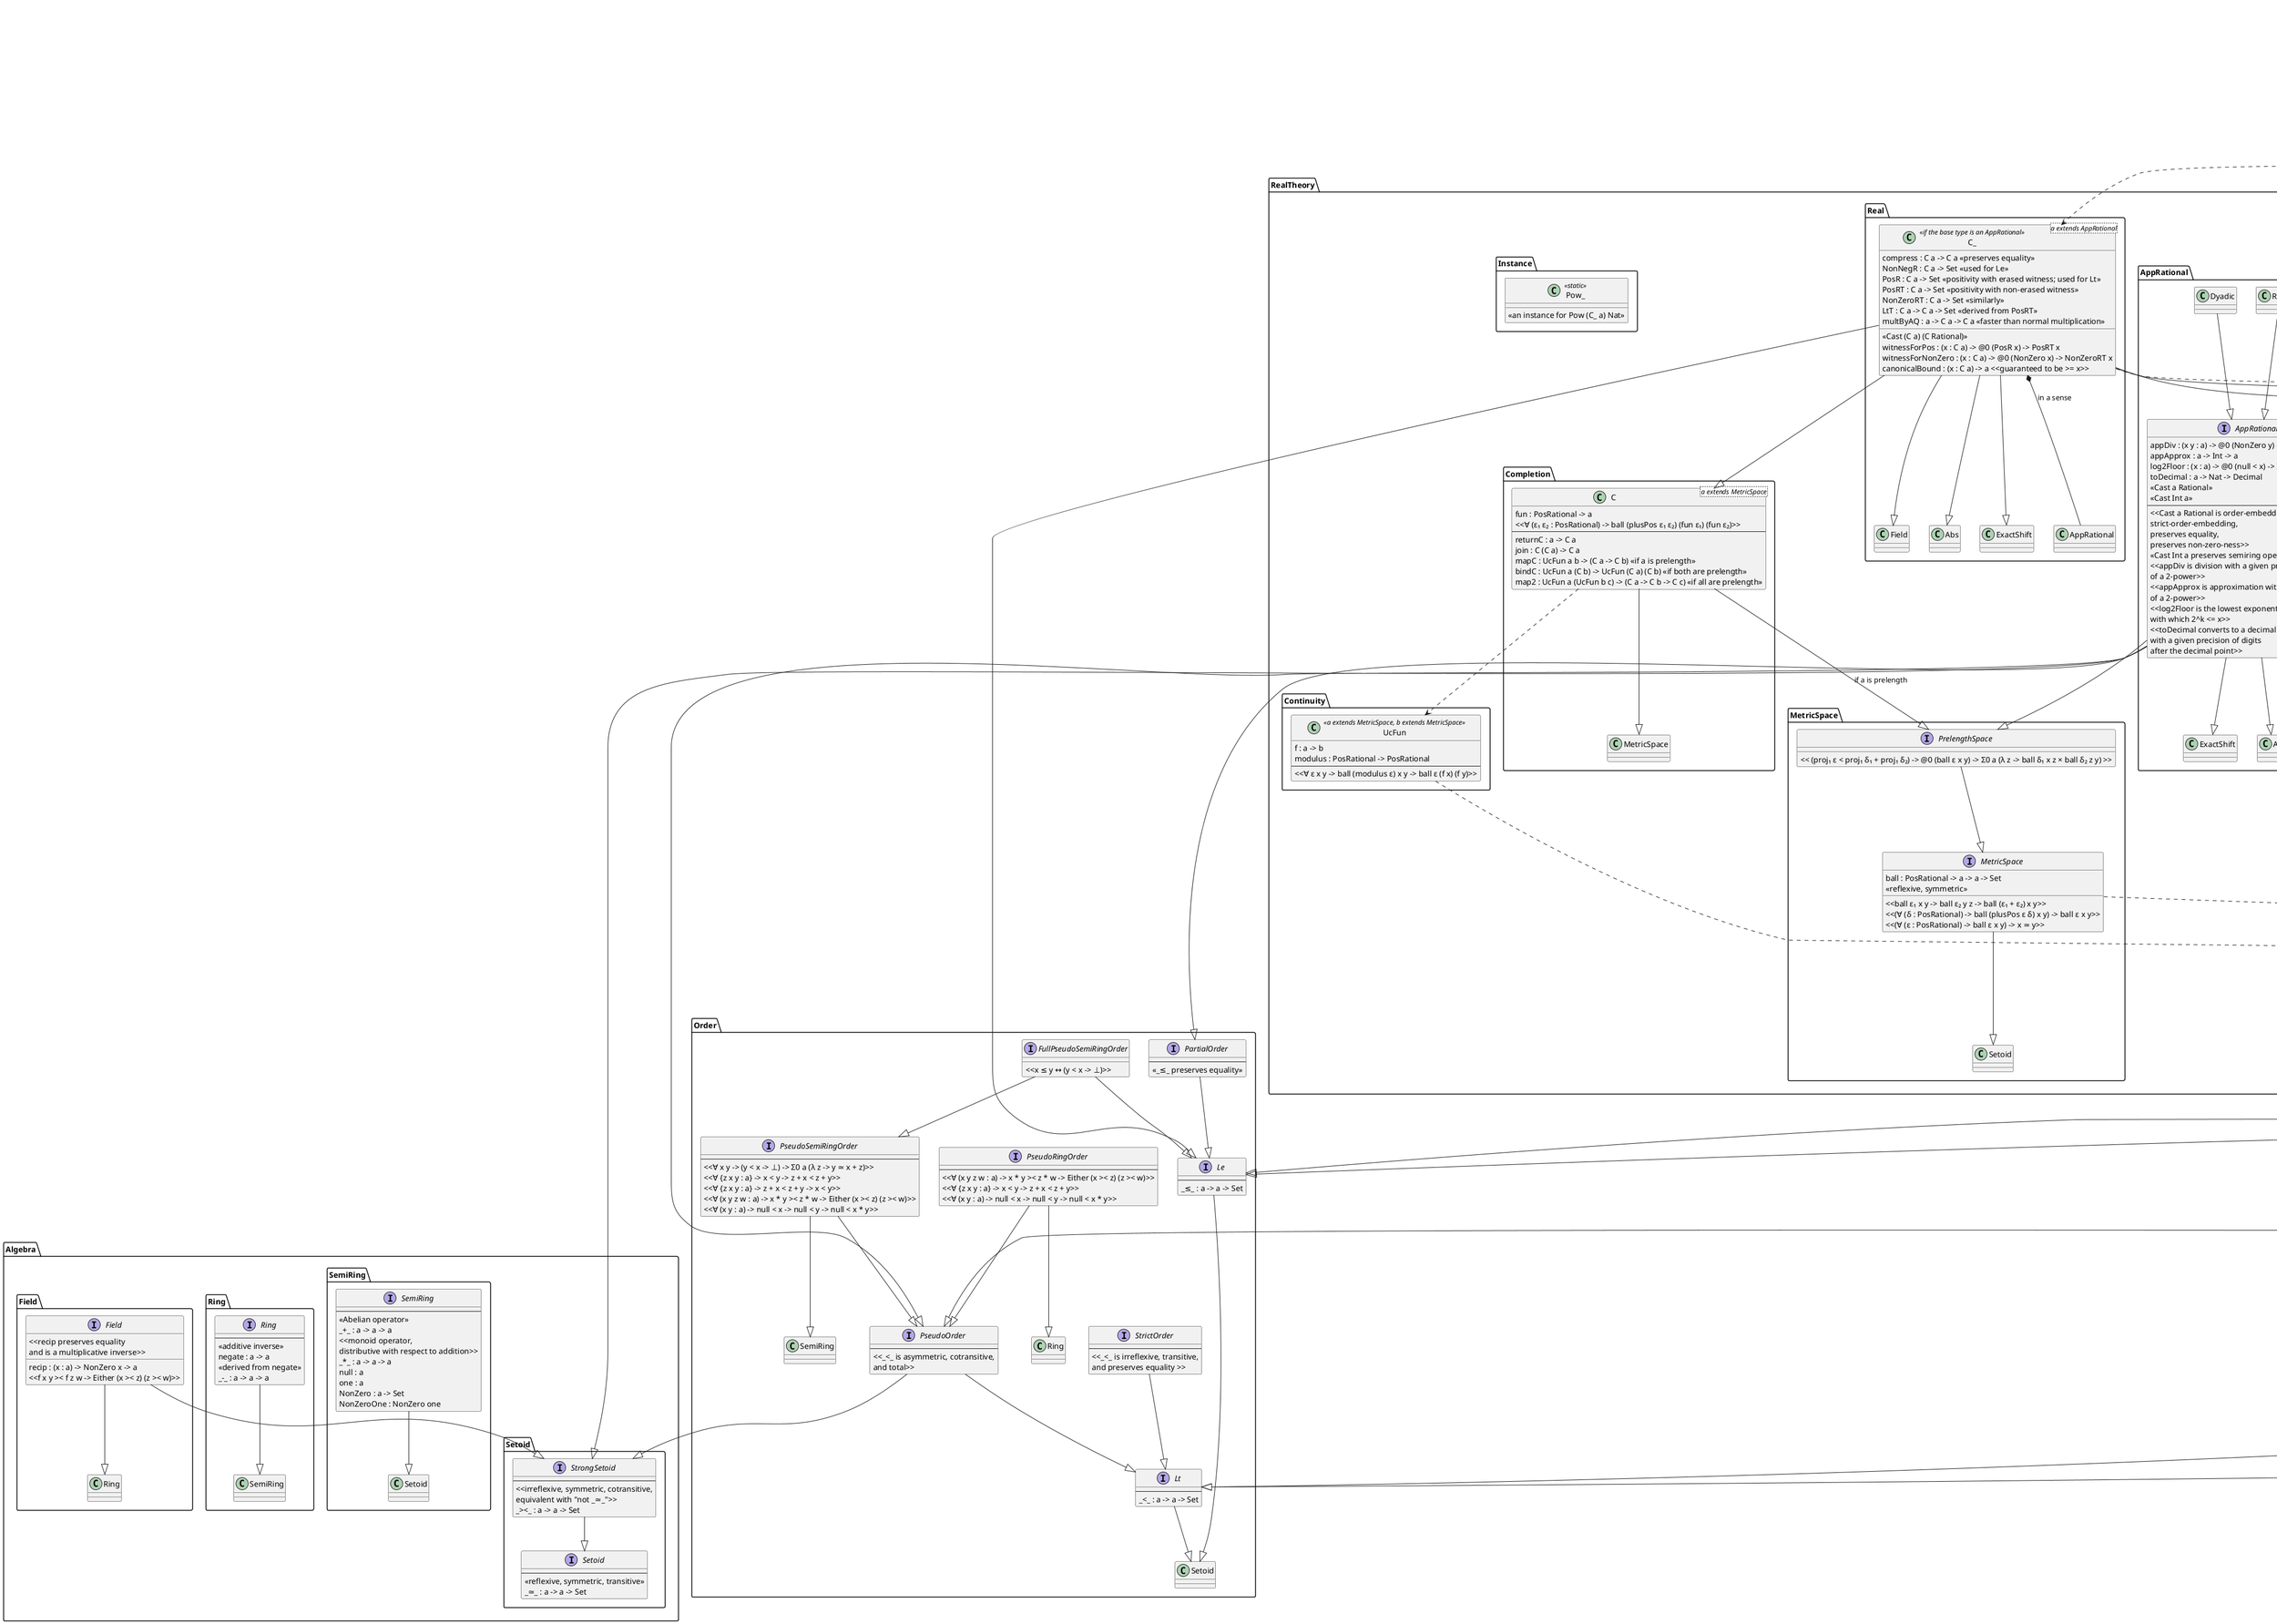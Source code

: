 @startuml structure
allowmixing

package Algebra {
    package Setoid {
        interface Setoid {
            --
            <<reflexive, symmetric, transitive>>
            _≃_ : a -> a -> Set
        }

        interface StrongSetoid {
            --
            <<irreflexive, symmetric, cotransitive,
            equivalent with "not _≃_">>
            _><_ : a -> a -> Set
        }

        StrongSetoid --|> Setoid
    }

    package SemiRing {
        interface SemiRing {
            --
            <<Abelian operator>>
            _+_ : a -> a -> a
            <<monoid operator,
              distributive with respect to addition>>
            _*_ : a -> a -> a
            null : a
            one : a
            NonZero : a -> Set
            NonZeroOne : NonZero one
        }

        SemiRing --|> Setoid
    }

    package Ring {
        interface Ring {
            --
            <<additive inverse>>
            negate : a -> a
            <<derived from negate>>
            _-_ : a -> a -> a
        }

        Ring --|> SemiRing
    }

    package Field {
        interface Field {
            recip : (x : a) -> NonZero x -> a
            <<f x y >< f z w -> Either (x >< z) (z >< w)>>
            <<recip preserves equality
              and is a multiplicative inverse>>
        }

        Field --|> Ring
        Field --|> StrongSetoid
    }
}

package Order {
    interface Le {
        --
        _≤_ : a -> a -> Set
    }

    interface PartialOrder {
        --
        << _≤_ preserves equality>>
    }

    interface Lt {
        --
        _<_ : a -> a -> Set
    }

    interface StrictOrder {
        --
        <<_<_ is irreflexive, transitive,
            and preserves equality >>
    }

    interface PseudoOrder {
        --
        <<_<_ is asymmetric, cotransitive,
            and total>>
    }

    ' not yet used
    interface PseudoRingOrder {
        --
        <<∀ (x y z w : a) -> x * y >< z * w -> Either (x >< z) (z >< w)>>
        <<∀ {z x y : a} -> x < y -> z + x < z + y>>
        <<∀ (x y : a) -> null < x -> null < y -> null < x * y>>
    }
    PseudoRingOrder --|> PseudoOrder
    PseudoRingOrder --|> Ring

    ' not yet used
    interface PseudoSemiRingOrder {
        --
        <<∀ x y -> (y < x -> ⊥) -> Σ0 a (λ z -> y ≃ x + z)>>
        <<∀ {z x y : a} -> x < y -> z + x < z + y>>
        <<∀ {z x y : a} -> z + x < z + y -> x < y>>
        <<∀ (x y z w : a) -> x * y >< z * w -> Either (x >< z) (z >< w)>>
        <<∀ (x y : a) -> null < x -> null < y -> null < x * y>>
    }

    ' not yet used
    interface FullPseudoSemiRingOrder {
        <<x ≤ y ↔ (y < x -> ⊥)>>
    }

    Le --|> Setoid
    Lt --|> Setoid
    PseudoOrder --|> StrongSetoid
    PartialOrder --|> Le
    StrictOrder --|> Lt
    PseudoOrder --|> Lt
    PseudoSemiRingOrder --|> PseudoOrder
    PseudoSemiRingOrder --|> SemiRing
    FullPseudoSemiRingOrder --|> PseudoSemiRingOrder
    FullPseudoSemiRingOrder --|> Le
}

package Operator {
    package Abs {
        interface Abs {
            abs : a -> a
            <<(null ≤ x -> abs x ≃ x)
                × (x ≤ null -> abs x ≃ negate x)
        }
        Abs --|> Ring
        Abs --|> Le
    }

    package Cast {
        interface Cast<<two-parameter>> {
            cast : a -> b
        }
    }

    package Decidable {
        interface DecSetoid {
            _≃#_ : a -> a -> Bool
            <<decides _≃_>>
        }
        DecSetoid --|> Setoid

        interface DecLe {
            _≤#_ : a -> a -> Bool
            <<decides _≤_>>
        }
        DecLe --|> Le

        interface DecLt {
            _<#_ : a -> a -> Bool
            <<decides _<_>>
        }
        DecLt --|> Lt
    }

    package Pow {
        interface Pow<<two-parameter>> {
            <<a and b are SemiRings>>
            _^_ : a -> b -> a
            <<preserves equality>>
            <<x^null is one>>
            <<x^(one+n) is x*x^n>>
        }

        ' actually, this might help
        interface Pow_Nat {
            _^_ : a -> Nat -> a
        }
        interface Pow_Int {
            _^_ : a -> b -> a
        }
    }

    package ShiftL {
        interface ShiftL {
            shiftl : a -> Nat -> a
            <<preserves equality,
              shifting with zero is the identity function,
              every shift doubles>>
        }
        ShiftL --|> SemiRing
    }

    package Shift {
        interface Shift {
            shift : a -> Int -> a
            <<preserves equality,
              equivalent with shiftl for nonnegatives,
              shifting left then right returns the original value>>
        }
        Shift --|> ShiftL
    }

    package ExactShift {
        interface ExactShift {
            <<shifting right then left returns the same number>>
            <<that means there is no loss of precision>>
        }
        ExactShift --|> Shift
    }
}

package Implementation {
    package Nat {
        class Nat<<Agda.Builtin.Nat>> {
            zero : Nat <<constructor>>
            suc : Nat -> Nat <<constructor>>
        }
        'Nat --|> SemiRing /'implied by Naturals'/
        Nat --|> Decidable
        Nat --|> Pow_Nat

        interface Naturals {
            <<a generalisation>>
            <<the "smallest" semiring>>
            naturalsToSemiRing : casts to any SemiRing
            <<it preserves equality>>
            <<all other functions that can do this are equivalent>>
        }
        Naturals --|> SemiRing
        Nat --|> Naturals
        Nat --|> ShiftL
    }

    package Int {
        class Int<<Agda.Builtin.Int>> {
            pos : Nat -> Int <<constructor>>
            negsuc : Nat -> Int <<constructor>>
        }

        interface Integers {
            <<a generalisation>>
            <<the "smallest" ring>>
            integersToRing : casts to any Ring
            <<it preserves equality>>
            <<all other functions that can do this are equivalent>>
        }

        Int o-- Nat
        'Int --|> Ring /'implied by Integers'/
        Int --|> Decidable
        Int --|> PseudoOrder
        Int --|> Abs
        Int --|> Shift
        Int --|> Pow_Nat
        Int --|> Integers
        Integers --|> Ring

        'Int --|> Integers is not yet done
    }

    package Frac {
        class Frac<a extends SemiRing> {
            num : a
            den : a
            --
            <<constructor>>
            MkFrac : a -> a -> Frac a
        }
        ' I add the instances in Rational
        ' because there are conditions on a
    }

    package Rational {
        class Rational {
            <<a is Int>>
            <<Cast Int Rational>>
        }
        Rational --|> Frac
        Rational *-- Int
        Rational --|> Field

        class PosRational
        PosRational o-- Rational
        PosRational --|> ErasureProduct
        MetricSpace ..> PosRational
    }

    package Dyadic {
        class Dyadic {
            mant : Int
            expo : Int
            --
            _:|^_ : Int -> Int -> Dyadic <<constructor>>
        }
        Dyadic *-- Int
    }

    package Decimal {
        class Decimal {
            decMant : Int
            decExpo : Int
            --
            MkDec : Int -> Int -> Decimal <<constructor>>
        }
        Decimal *-- Int
        Decimal ..|> AppRational: not complete yet
    }
}

package RealTheory {
    package MetricSpace {
        interface MetricSpace {
            ball : PosRational -> a -> a -> Set
            <<reflexive, symmetric>>
            <<ball ε₁ x y -> ball ε₂ y z -> ball (ε₁ + ε₂) x y>>
            <<(∀ (δ : PosRational) -> ball (plusPos ε δ) x y) -> ball ε x y>>
            <<(∀ (ε : PosRational) -> ball ε x y) -> x ≃ y>>
        }
        MetricSpace --|> Setoid
        MetricSpace ..> PosRational

        interface PrelengthSpace {
            << (proj₁ ε < proj₁ δ₁ + proj₁ δ₂) -> @0 (ball ε x y) -> Σ0 a (λ z -> ball δ₁ x z × ball δ₂ z y) >>
        }
        PrelengthSpace --|> MetricSpace
    }

    package Continuity {
        ' actually, the modulus is in another record named UniformlyContinuous
        ' but this is easier to understand now
        class UcFun<<a extends MetricSpace, b extends MetricSpace>> {
            f : a -> b
            modulus : PosRational -> PosRational
            --
            <<∀ ε x y -> ball (modulus ε) x y -> ball ε (f x) (f y)>>
        }
        UcFun ..> PosRational
    }

    package Completion {
        class C<a extends MetricSpace> {
            fun : PosRational -> a
            <<∀ (ε₁ ε₂ : PosRational) -> ball (plusPos ε₁ ε₂) (fun ε₁) (fun ε₂)>>
            --
            returnC : a -> C a
            join : C (C a) -> C a
            mapC : UcFun a b -> (C a -> C b) <<if a is prelength>>
            bindC : UcFun a (C b) -> UcFun (C a) (C b) <<if both are prelength>>
            map2 : UcFun a (UcFun b c) -> (C a -> C b -> C c) <<if all are prelength>>
        }
        C ..> UcFun
        C --|> MetricSpace
        C --|> PrelengthSpace: if a is prelength
    }

    package AppRational {
        interface AppRational {
            appDiv : (x y : a) -> @0 (NonZero y) -> Int -> a
            appApprox : a -> Int -> a
            log2Floor : (x : a) -> @0 (null < x) -> Int
            toDecimal : a -> Nat -> Decimal
            <<Cast a Rational>>
            <<Cast Int a>>
            --
            <<Cast a Rational is order-embedding,
                                  strict-order-embedding,
                                  preserves equality,
                                  preserves non-zero-ness>>
            <<Cast Int a preserves semiring operators>>
            <<appDiv is division with a given precision
            of a 2-power>>
            <<appApprox is approximation with a given precision
            of a 2-power>>
            <<log2Floor is the lowest exponent k
            with which 2^k <= x>>
            <<toDecimal converts to a decimal
            with a given precision of digits
            after the decimal point>>
        }
        AppRational --|> PartialOrder
        AppRational --|> PseudoOrder
        AppRational --|> Decidable
        AppRational --|> StrongSetoid
        AppRational --|> Abs
        AppRational --|> ExactShift
        AppRational --|> PrelengthSpace
        AppRational --|> Pow_Nat
        Dyadic --|> AppRational
        Rational --|> AppRational
    }

    package Real {
        class C_<a extends AppRational><<if the base type is an AppRational>> {
            <<Cast (C a) (C Rational)>>
            compress : C a -> C a <<preserves equality>>
            NonNegR : C a -> Set <<used for Le>>
            PosR : C a -> Set <<positivity with erased witness; used for Lt>>
            PosRT : C a -> Set <<positivity with non-erased witness>>
            NonZeroRT : C a -> Set <<similarly>>
            LtT : C a -> C a -> Set <<derived from PosRT>>
            witnessForPos : (x : C a) -> @0 (PosR x) -> PosRT x
            witnessForNonZero : (x : C a) -> @0 (NonZero x) -> NonZeroRT x
            multByAQ : a -> C a -> C a <<faster than normal multiplication>>
            canonicalBound : (x : C a) -> a <<guaranteed to be >= x>>
        }
        C_ *-- AppRational: in a sense
        C_ --|> C
        C_ --|> Le
        C_ --|> Lt
        C_ --|> Field
        C_ --|> Abs
        C_ --|> ExactShift
        C_ --|> Pow_Nat
    }

    package Instance {
        ' an instance for Pow (C a) Nat, if a is an AppRational
        ' TODO: actually, this is in Instance.Pow
        class Pow_<<static>> {
            <<an instance for Pow (C_ a) Nat>>
        }
    }
}

package Tool {
    package Cheat {
        class Cheat<<static>> {
            {static} cheat : "anything"
        }
    }

    package ErasureProduct {
        class Σ0<<two-parameter; b : a to Set j>> {
            proj₁ : a
            @0 proj₂ : b proj₁
            --
            _:&:_ : a -> b a -> Σ0 a b <<constructor>>
            prefixCon : a -> b a -> Σ0 a b <<a prefix alias; agda2hs sometimes needs it>>
        }
    }

    package PropositionalEquality {
        class PropositionalEquality<<static>> {
            {static} cong sym trans subst : properties of _≡_
        }
    }

    package Relation {
        class Relation<<static>> {
            _↔_ : Set -> Set -> Set
            <<an Either for any levels>>
            _⊎_ : Set i -> Set j -> Set (i ⊔ j)
        }
    }

    package Stream {
        class Stream<<coinductive>> {
            streamHead : a
            streamTail : Stream a
            --
            mkStream : a -> Stream a -> Stream a <<constructor>>
        }
    }
}

package Function {
    'here, we always assume a is AppRational
    package AlternatingSeries {
        class AlternatingSeries<<static>> {
            {static} sumAlternatingStream:
            (xs : Stream (Frac a)) -> @0 (IsAlternating xs) -> C a
        }
        AlternatingSeries ..> C_
        AlternatingSeries ..> Stream
    }
    package Exp {
        class Exp<<static>> {
            {static} smallExp : Σ0 a (IsIn [ negate one , null ]) -> C a
            {static} expQ : a -> C a
            {static} e : C a
            'expQUc is not really going to be used outside here
            {static} exp : C a -> C a
        }
        Exp ..> AlternatingSeries
    }
    package SquareRoot {
        class SquareRoot<<static>> {
            {static} smallSqrtQ : Σ0 a (λ x -> IsIn [ one , shiftl one 2 [ x) -> C a
            {static} sqrtQ : Σ0 a (λ x -> null ≤ x) -> C a
            'same for sqrtQUc
            {static} sqrt : (x : C a) -> @0 (null ≤ x) -> C a
        }
        SquareRoot ..> AlternatingSeries
    }
    package Trigonometric {
        class Trigonometric<<static>> {
            {static} smallArcTgFracQ : Σ0 (Frac a) (is between -1/2 and 1/2) -> C a
            ' uses smallArcTgFracQ
            {static} pi : C a
            {static} smallSinFracQ : Σ0 (Frac a) (is between -1/2 and 1/2) -> C a
            {static} sinFracQ : Frac a -> C a
            {static} sinQ : a -> C a
            {static} sin : C a -> C a
        }
        Trigonometric ..> AlternatingSeries
    }
}

package HaskellInstance {
    package Number {
        interface Number<<Agda.Builtin.FromNat>> {
            Constraint : Nat -> Set <<condition on which a Nat can be converted>>
            fromNat : (n : Nat) -> {{Constraint n}} -> a
        }
        Number ..> Nat
    }

    package Num {
        interface Num<<Haskell.Prim.Num>> {
            @0 MinusOK       : a → a → Set
            @0 NegateOK      : a → Set
            @0 FromIntegerOK : Integer → Set
            _+_           : a → a → a
            _-_           : (x y : a) → @0 {{MinusOK x y}} → a
            _*_           : a → a → a
            negate        : (x : a) → @0 {{NegateOK x}} → a
            abs           : a → a
            signum        : a → a  <<this will not make sense for reals>>
            fromInteger   : (n : Integer) → @0 {{FromIntegerOK n}} → a
        }
        Num --|> Number
    }

    package Fractional {
        interface Fractional<<Haskell.Prim.Fractional>> {
            @0 RecipOK : a -> Set
            _/_ : (x y : a) -> @0 {{RecipOK y}} -> a
            recip : (x : a) -> @0 {{RecipOK x}} -> a
        }
        Fractional --|> Num
    }

    package Floating {
        interface Floating<<Haskell>> {
            trigonometric,
            exponential
            and logarithmic functions
        }
        Floating --|> Fractional
        C_ ..|> Floating: not complete yet
    }

    package Show {
        interface Show<<Haskell.Prim.Show>> {
            show : a -> String
        }
        Nat --|> Show
        Int --|> Show
        Rational --|> Show
        Decimal --|> Show
        Dyadic --|> Show
    }
}

/'
this changes quite rapidly
package Main {
    class Main<<static>> {
        ...
    }
}
'/

@enduml
